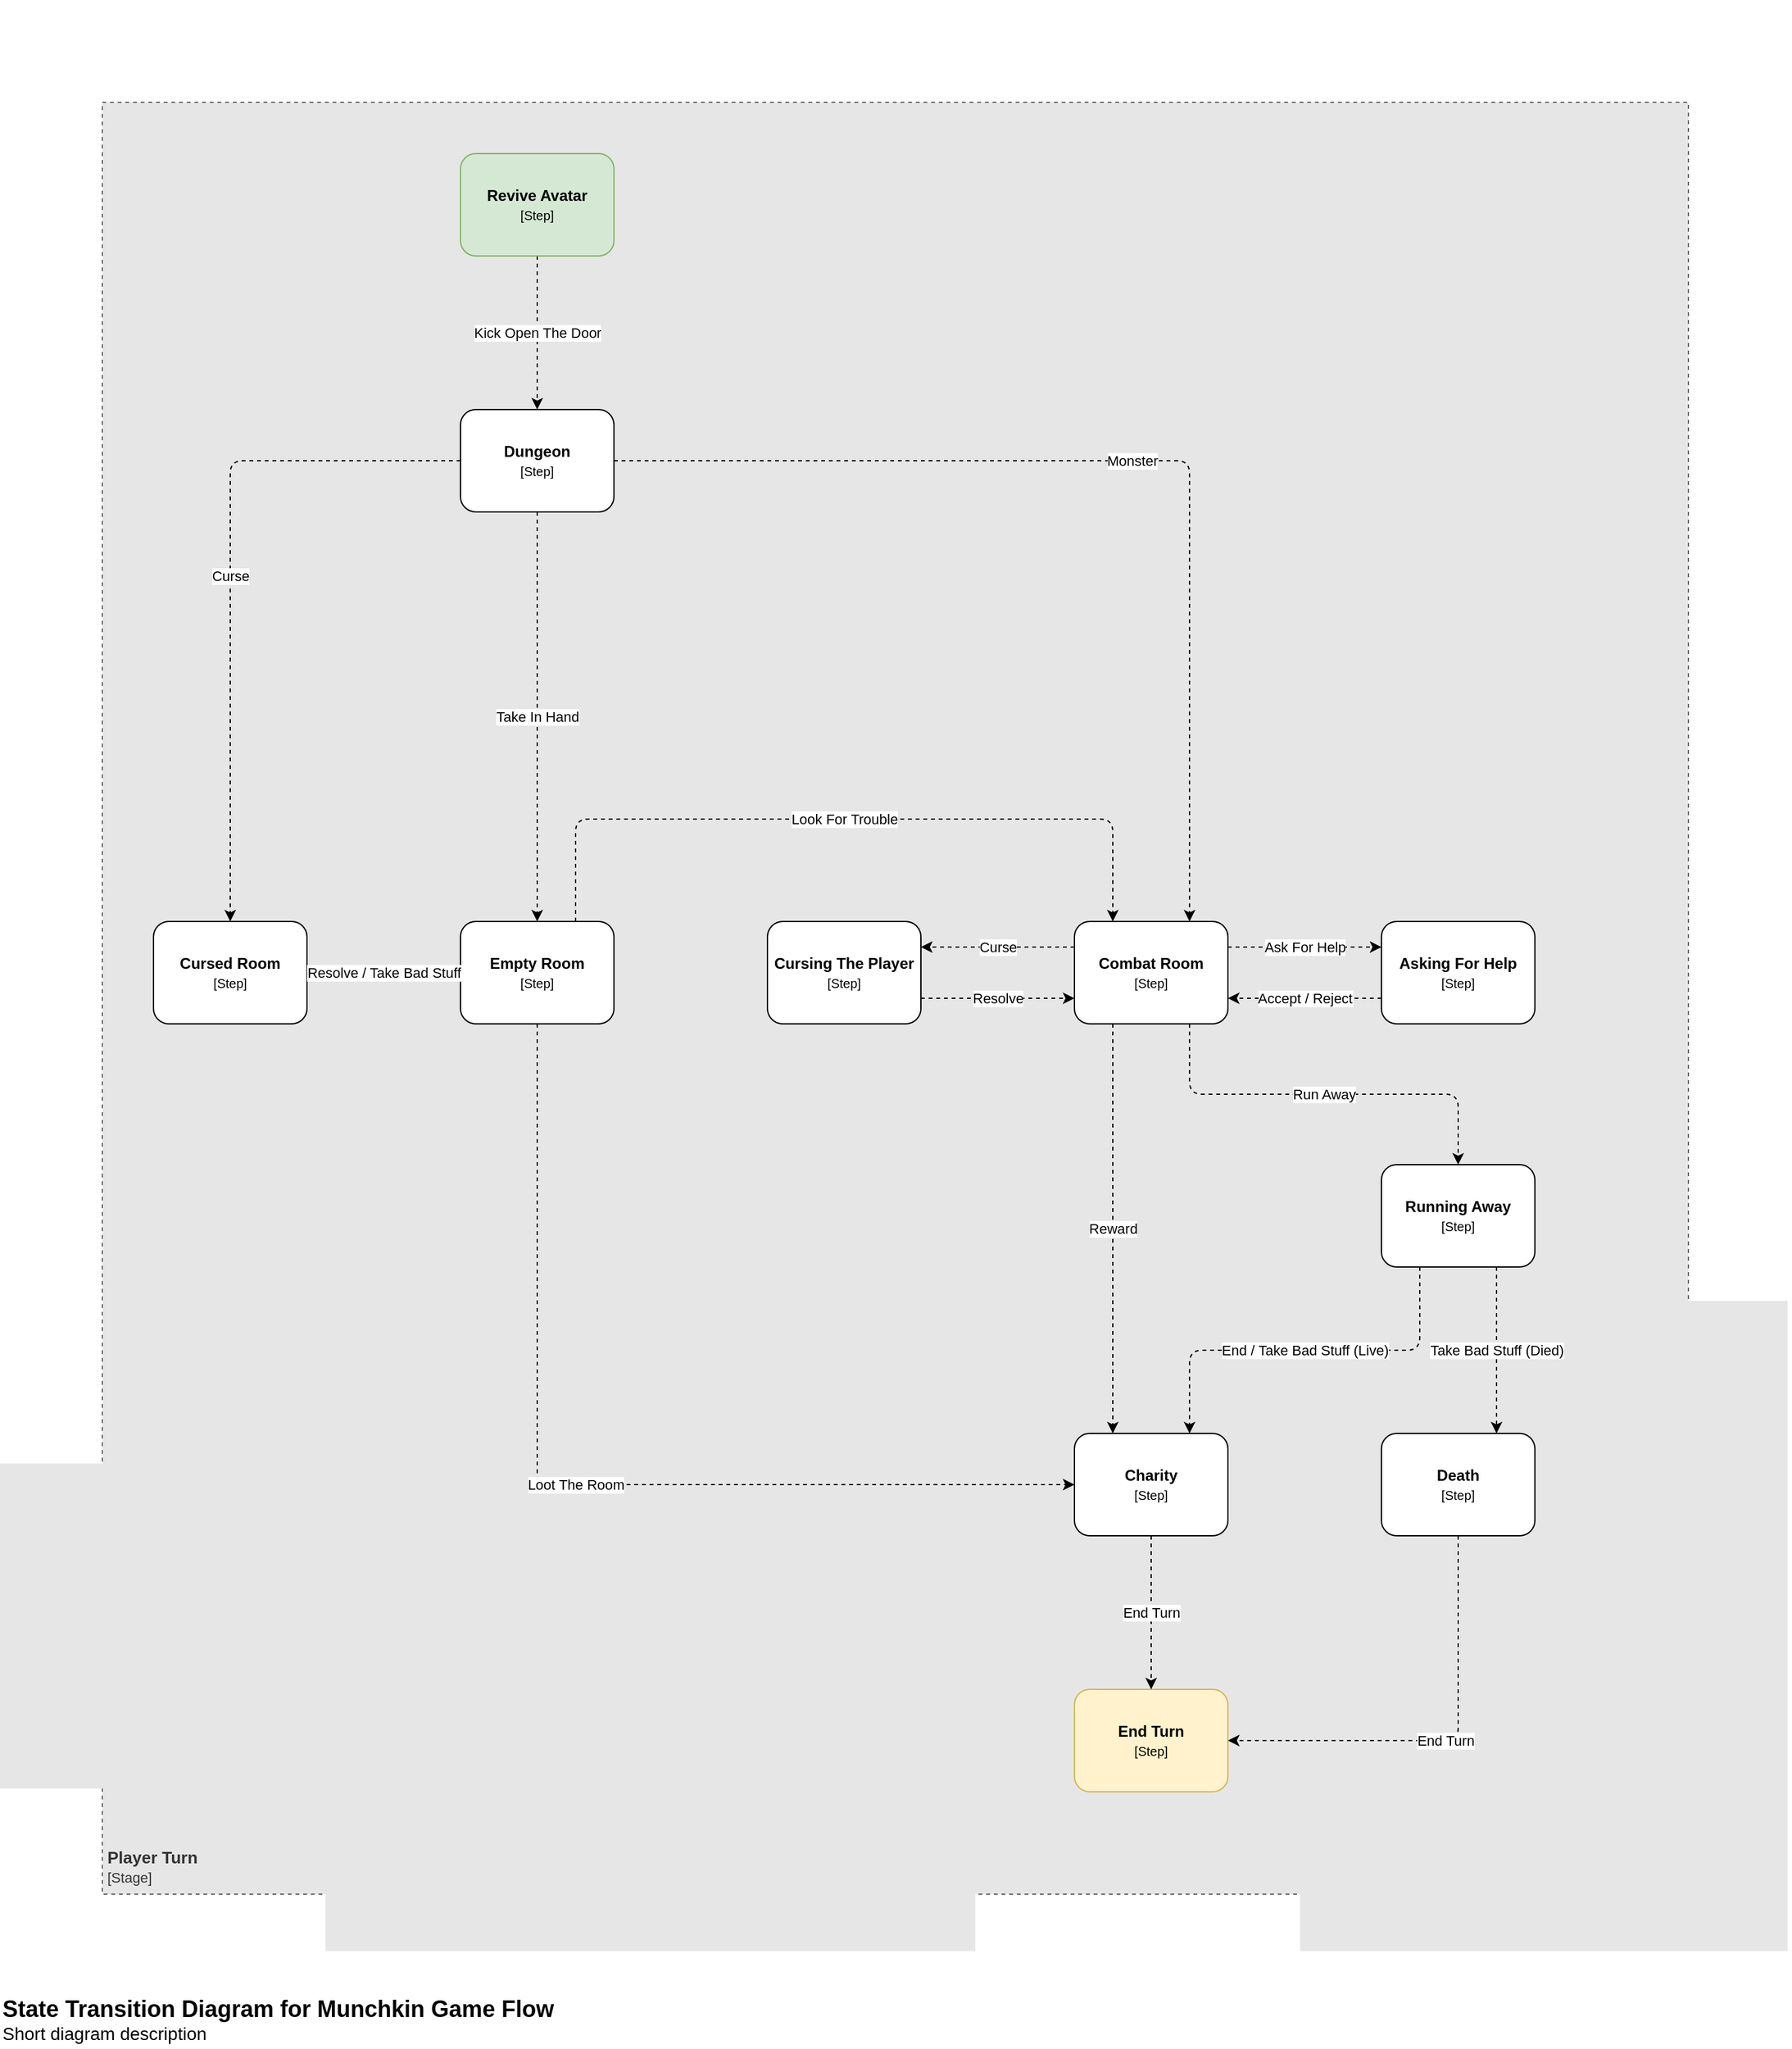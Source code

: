 <mxfile version="16.5.1" type="device" pages="3"><diagram name="component.state.player-turn" id="cXPYLvZfuLQ-jO-gukjY"><mxGraphModel dx="1209" dy="1244" grid="1" gridSize="10" guides="1" tooltips="1" connect="1" arrows="1" fold="1" page="0" pageScale="1" pageWidth="850" pageHeight="1100" math="0" shadow="0"><root><mxCell id="AWVqHF9RWZAU4xkhcVH8-0"/><mxCell id="AWVqHF9RWZAU4xkhcVH8-1" parent="AWVqHF9RWZAU4xkhcVH8-0"/><mxCell id="AWVqHF9RWZAU4xkhcVH8-2" value="&lt;b&gt;&lt;font style=&quot;font-size: 18px&quot;&gt;State Transition Diagram for Munchkin Game Flow&lt;/font&gt;&lt;/b&gt;&lt;br&gt;&lt;font style=&quot;font-size: 14px&quot;&gt;Short diagram description&lt;/font&gt;" style="rounded=0;whiteSpace=wrap;html=1;verticalAlign=bottom;align=left;strokeColor=none;fillColor=default;" parent="AWVqHF9RWZAU4xkhcVH8-1" vertex="1"><mxGeometry y="-280" width="1400" height="1600" as="geometry"/></mxCell><mxCell id="AWVqHF9RWZAU4xkhcVH8-3" value="&lt;b&gt;&lt;font style=&quot;font-size: 13px&quot;&gt;Player Turn&lt;/font&gt;&lt;/b&gt;&lt;br style=&quot;font-size: 12px&quot;&gt;&lt;font style=&quot;font-size: 11px&quot;&gt;[Stage]&lt;/font&gt;" style="rounded=0;whiteSpace=wrap;html=1;dashed=1;verticalAlign=bottom;align=left;fontSize=12;spacingBottom=4;spacingLeft=2;fillColor=#E6E6E6;fontColor=#333333;strokeColor=#666666;" parent="AWVqHF9RWZAU4xkhcVH8-1" vertex="1"><mxGeometry x="80" y="-200" width="1240" height="1400" as="geometry"/></mxCell><mxCell id="AWVqHF9RWZAU4xkhcVH8-4" value="Kick Open The Door" style="endArrow=classic;html=1;dashed=1;edgeStyle=orthogonalEdgeStyle;" parent="AWVqHF9RWZAU4xkhcVH8-1" source="AWVqHF9RWZAU4xkhcVH8-6" target="AWVqHF9RWZAU4xkhcVH8-5" edge="1"><mxGeometry width="50" height="50" relative="1" as="geometry"><mxPoint x="60" y="-40" as="sourcePoint"/><mxPoint x="130" y="-50" as="targetPoint"/></mxGeometry></mxCell><mxCell id="AWVqHF9RWZAU4xkhcVH8-5" value="&lt;b&gt;Dungeon&lt;br&gt;&lt;/b&gt;&lt;font style=&quot;font-size: 10px&quot;&gt;[Step]&lt;br&gt;&lt;/font&gt;" style="rounded=1;whiteSpace=wrap;html=1;align=center;" parent="AWVqHF9RWZAU4xkhcVH8-1" vertex="1"><mxGeometry x="360" y="40" width="120" height="80" as="geometry"/></mxCell><mxCell id="AWVqHF9RWZAU4xkhcVH8-6" value="&lt;b&gt;Revive Avatar&lt;br&gt;&lt;/b&gt;&lt;font style=&quot;font-size: 10px&quot;&gt;[Step]&lt;br&gt;&lt;/font&gt;" style="rounded=1;whiteSpace=wrap;html=1;align=center;fillColor=#d5e8d4;strokeColor=#82b366;" parent="AWVqHF9RWZAU4xkhcVH8-1" vertex="1"><mxGeometry x="360" y="-160" width="120" height="80" as="geometry"/></mxCell><mxCell id="AWVqHF9RWZAU4xkhcVH8-7" value="&lt;b&gt;Charity&lt;br&gt;&lt;/b&gt;&lt;font style=&quot;font-size: 10px&quot;&gt;[Step]&lt;br&gt;&lt;/font&gt;" style="rounded=1;whiteSpace=wrap;html=1;align=center;" parent="AWVqHF9RWZAU4xkhcVH8-1" vertex="1"><mxGeometry x="840" y="840" width="120" height="80" as="geometry"/></mxCell><mxCell id="AWVqHF9RWZAU4xkhcVH8-9" value="&lt;b&gt;Cursed Room&lt;br&gt;&lt;/b&gt;&lt;font style=&quot;font-size: 10px&quot;&gt;[Step]&lt;br&gt;&lt;/font&gt;" style="rounded=1;whiteSpace=wrap;html=1;align=center;" parent="AWVqHF9RWZAU4xkhcVH8-1" vertex="1"><mxGeometry x="120" y="440" width="120" height="80" as="geometry"/></mxCell><mxCell id="AWVqHF9RWZAU4xkhcVH8-11" value="Curse" style="endArrow=classic;html=1;dashed=1;edgeStyle=orthogonalEdgeStyle;exitX=0;exitY=0.5;exitDx=0;exitDy=0;" parent="AWVqHF9RWZAU4xkhcVH8-1" source="AWVqHF9RWZAU4xkhcVH8-5" target="AWVqHF9RWZAU4xkhcVH8-9" edge="1"><mxGeometry width="50" height="50" relative="1" as="geometry"><mxPoint x="160" y="280" as="sourcePoint"/><mxPoint x="740" y="250" as="targetPoint"/></mxGeometry></mxCell><mxCell id="AWVqHF9RWZAU4xkhcVH8-13" value="&lt;b&gt;Combat Room&lt;br&gt;&lt;/b&gt;&lt;font style=&quot;font-size: 10px&quot;&gt;[Step]&lt;br&gt;&lt;/font&gt;" style="rounded=1;whiteSpace=wrap;html=1;align=center;" parent="AWVqHF9RWZAU4xkhcVH8-1" vertex="1"><mxGeometry x="840" y="440" width="120" height="80" as="geometry"/></mxCell><mxCell id="AWVqHF9RWZAU4xkhcVH8-14" value="&lt;b&gt;Cursing The Player&lt;br&gt;&lt;/b&gt;&lt;font style=&quot;font-size: 10px&quot;&gt;[Step]&lt;br&gt;&lt;/font&gt;" style="rounded=1;whiteSpace=wrap;html=1;align=center;" parent="AWVqHF9RWZAU4xkhcVH8-1" vertex="1"><mxGeometry x="600" y="440" width="120" height="80" as="geometry"/></mxCell><mxCell id="AWVqHF9RWZAU4xkhcVH8-16" value="Look For Trouble" style="endArrow=classic;html=1;dashed=1;edgeStyle=orthogonalEdgeStyle;exitX=0.75;exitY=0;exitDx=0;exitDy=0;entryX=0.25;entryY=0;entryDx=0;entryDy=0;" parent="AWVqHF9RWZAU4xkhcVH8-1" source="AWVqHF9RWZAU4xkhcVH8-20" target="AWVqHF9RWZAU4xkhcVH8-13" edge="1"><mxGeometry width="50" height="50" relative="1" as="geometry"><mxPoint x="-60" y="160" as="sourcePoint"/><mxPoint x="600" y="280" as="targetPoint"/><Array as="points"><mxPoint x="450" y="360"/><mxPoint x="870" y="360"/></Array></mxGeometry></mxCell><mxCell id="AWVqHF9RWZAU4xkhcVH8-17" value="Reward" style="endArrow=classic;html=1;dashed=1;edgeStyle=orthogonalEdgeStyle;exitX=0.25;exitY=1;exitDx=0;exitDy=0;entryX=0.25;entryY=0;entryDx=0;entryDy=0;" parent="AWVqHF9RWZAU4xkhcVH8-1" source="AWVqHF9RWZAU4xkhcVH8-13" target="AWVqHF9RWZAU4xkhcVH8-7" edge="1"><mxGeometry width="50" height="50" relative="1" as="geometry"><mxPoint x="-740" y="720" as="sourcePoint"/><mxPoint x="780" y="640" as="targetPoint"/></mxGeometry></mxCell><mxCell id="AWVqHF9RWZAU4xkhcVH8-18" value="&lt;b&gt;Running Away&lt;br&gt;&lt;/b&gt;&lt;font style=&quot;font-size: 10px&quot;&gt;[Step]&lt;br&gt;&lt;/font&gt;" style="rounded=1;whiteSpace=wrap;html=1;align=center;" parent="AWVqHF9RWZAU4xkhcVH8-1" vertex="1"><mxGeometry x="1080" y="630" width="120" height="80" as="geometry"/></mxCell><mxCell id="AWVqHF9RWZAU4xkhcVH8-19" value="End / Take Bad Stuff (Live)" style="endArrow=classic;html=1;dashed=1;edgeStyle=orthogonalEdgeStyle;entryX=0.75;entryY=0;entryDx=0;entryDy=0;exitX=0.25;exitY=1;exitDx=0;exitDy=0;" parent="AWVqHF9RWZAU4xkhcVH8-1" source="AWVqHF9RWZAU4xkhcVH8-18" target="AWVqHF9RWZAU4xkhcVH8-7" edge="1"><mxGeometry width="50" height="50" relative="1" as="geometry"><mxPoint x="-400" y="540" as="sourcePoint"/><mxPoint y="740" as="targetPoint"/></mxGeometry></mxCell><mxCell id="AWVqHF9RWZAU4xkhcVH8-20" value="&lt;b&gt;Empty Room&lt;br&gt;&lt;/b&gt;&lt;font style=&quot;font-size: 10px&quot;&gt;[Step]&lt;br&gt;&lt;/font&gt;" style="rounded=1;whiteSpace=wrap;html=1;align=center;" parent="AWVqHF9RWZAU4xkhcVH8-1" vertex="1"><mxGeometry x="360" y="440" width="120" height="80" as="geometry"/></mxCell><mxCell id="AWVqHF9RWZAU4xkhcVH8-21" value="Resolve / Take Bad Stuff" style="endArrow=classic;html=1;dashed=1;edgeStyle=orthogonalEdgeStyle;" parent="AWVqHF9RWZAU4xkhcVH8-1" source="AWVqHF9RWZAU4xkhcVH8-9" target="AWVqHF9RWZAU4xkhcVH8-20" edge="1"><mxGeometry width="50" height="50" relative="1" as="geometry"><mxPoint x="-330" y="530" as="sourcePoint"/><mxPoint x="280" y="480" as="targetPoint"/><mxPoint as="offset"/></mxGeometry></mxCell><mxCell id="AWVqHF9RWZAU4xkhcVH8-23" value="&lt;b&gt;Death&lt;br&gt;&lt;/b&gt;&lt;font style=&quot;font-size: 10px&quot;&gt;[Step]&lt;br&gt;&lt;/font&gt;" style="rounded=1;whiteSpace=wrap;html=1;align=center;" parent="AWVqHF9RWZAU4xkhcVH8-1" vertex="1"><mxGeometry x="1080" y="840" width="120" height="80" as="geometry"/></mxCell><mxCell id="AWVqHF9RWZAU4xkhcVH8-26" value="Take In Hand" style="endArrow=classic;html=1;dashed=1;edgeStyle=orthogonalEdgeStyle;" parent="AWVqHF9RWZAU4xkhcVH8-1" source="AWVqHF9RWZAU4xkhcVH8-5" target="AWVqHF9RWZAU4xkhcVH8-20" edge="1"><mxGeometry width="50" height="50" relative="1" as="geometry"><mxPoint x="90" y="290" as="sourcePoint"/><mxPoint x="-50" y="450" as="targetPoint"/></mxGeometry></mxCell><mxCell id="AWVqHF9RWZAU4xkhcVH8-27" value="Loot The Room" style="endArrow=classic;html=1;dashed=1;edgeStyle=orthogonalEdgeStyle;entryX=0;entryY=0.5;entryDx=0;entryDy=0;exitX=0.5;exitY=1;exitDx=0;exitDy=0;" parent="AWVqHF9RWZAU4xkhcVH8-1" source="AWVqHF9RWZAU4xkhcVH8-20" target="AWVqHF9RWZAU4xkhcVH8-7" edge="1"><mxGeometry width="50" height="50" relative="1" as="geometry"><mxPoint x="210" y="290" as="sourcePoint"/><mxPoint x="320" y="340" as="targetPoint"/></mxGeometry></mxCell><mxCell id="AWVqHF9RWZAU4xkhcVH8-28" value="Curse" style="endArrow=classic;html=1;dashed=1;edgeStyle=orthogonalEdgeStyle;exitX=0;exitY=0.25;exitDx=0;exitDy=0;entryX=1;entryY=0.25;entryDx=0;entryDy=0;" parent="AWVqHF9RWZAU4xkhcVH8-1" source="AWVqHF9RWZAU4xkhcVH8-13" target="AWVqHF9RWZAU4xkhcVH8-14" edge="1"><mxGeometry width="50" height="50" relative="1" as="geometry"><mxPoint x="410" y="440" as="sourcePoint"/><mxPoint x="540" y="520" as="targetPoint"/></mxGeometry></mxCell><mxCell id="AWVqHF9RWZAU4xkhcVH8-29" value="Resolve" style="endArrow=classic;html=1;dashed=1;edgeStyle=orthogonalEdgeStyle;exitX=1;exitY=0.75;exitDx=0;exitDy=0;entryX=0;entryY=0.75;entryDx=0;entryDy=0;" parent="AWVqHF9RWZAU4xkhcVH8-1" source="AWVqHF9RWZAU4xkhcVH8-14" target="AWVqHF9RWZAU4xkhcVH8-13" edge="1"><mxGeometry width="50" height="50" relative="1" as="geometry"><mxPoint x="910" y="790" as="sourcePoint"/><mxPoint x="830" y="630" as="targetPoint"/></mxGeometry></mxCell><mxCell id="AWVqHF9RWZAU4xkhcVH8-30" value="&lt;b&gt;Asking For Help&lt;br&gt;&lt;/b&gt;&lt;font style=&quot;font-size: 10px&quot;&gt;[Step]&lt;br&gt;&lt;/font&gt;" style="rounded=1;whiteSpace=wrap;html=1;align=center;" parent="AWVqHF9RWZAU4xkhcVH8-1" vertex="1"><mxGeometry x="1080" y="440" width="120" height="80" as="geometry"/></mxCell><mxCell id="AWVqHF9RWZAU4xkhcVH8-31" value="Ask For Help" style="endArrow=classic;html=1;dashed=1;edgeStyle=orthogonalEdgeStyle;entryX=0;entryY=0.25;entryDx=0;entryDy=0;exitX=1;exitY=0.25;exitDx=0;exitDy=0;" parent="AWVqHF9RWZAU4xkhcVH8-1" source="AWVqHF9RWZAU4xkhcVH8-13" target="AWVqHF9RWZAU4xkhcVH8-30" edge="1"><mxGeometry width="50" height="50" relative="1" as="geometry"><mxPoint x="580" y="640" as="sourcePoint"/><mxPoint x="830" y="610" as="targetPoint"/></mxGeometry></mxCell><mxCell id="AWVqHF9RWZAU4xkhcVH8-32" value="Accept / Reject" style="endArrow=classic;html=1;dashed=1;edgeStyle=orthogonalEdgeStyle;exitX=0;exitY=0.75;exitDx=0;exitDy=0;entryX=1;entryY=0.75;entryDx=0;entryDy=0;" parent="AWVqHF9RWZAU4xkhcVH8-1" source="AWVqHF9RWZAU4xkhcVH8-30" target="AWVqHF9RWZAU4xkhcVH8-13" edge="1"><mxGeometry width="50" height="50" relative="1" as="geometry"><mxPoint x="830" y="650" as="sourcePoint"/><mxPoint x="580" y="680" as="targetPoint"/></mxGeometry></mxCell><mxCell id="AWVqHF9RWZAU4xkhcVH8-34" value="Run Away" style="endArrow=classic;html=1;dashed=1;edgeStyle=orthogonalEdgeStyle;exitX=0.75;exitY=1;exitDx=0;exitDy=0;" parent="AWVqHF9RWZAU4xkhcVH8-1" source="AWVqHF9RWZAU4xkhcVH8-13" target="AWVqHF9RWZAU4xkhcVH8-18" edge="1"><mxGeometry width="50" height="50" relative="1" as="geometry"><mxPoint x="530" y="940" as="sourcePoint"/><mxPoint x="210" y="850" as="targetPoint"/></mxGeometry></mxCell><mxCell id="AWVqHF9RWZAU4xkhcVH8-35" value="Take Bad Stuff (Died)" style="endArrow=classic;html=1;dashed=1;edgeStyle=orthogonalEdgeStyle;exitX=0.75;exitY=1;exitDx=0;exitDy=0;entryX=0.75;entryY=0;entryDx=0;entryDy=0;" parent="AWVqHF9RWZAU4xkhcVH8-1" source="AWVqHF9RWZAU4xkhcVH8-18" target="AWVqHF9RWZAU4xkhcVH8-23" edge="1"><mxGeometry width="50" height="50" relative="1" as="geometry"><mxPoint x="580" y="640" as="sourcePoint"/><mxPoint x="1220" y="840" as="targetPoint"/><mxPoint as="offset"/></mxGeometry></mxCell><mxCell id="_f0GcWDzzWfcg86SFK2l-0" value="Monster" style="endArrow=classic;html=1;dashed=1;edgeStyle=orthogonalEdgeStyle;entryX=0.75;entryY=0;entryDx=0;entryDy=0;" parent="AWVqHF9RWZAU4xkhcVH8-1" source="AWVqHF9RWZAU4xkhcVH8-5" target="AWVqHF9RWZAU4xkhcVH8-13" edge="1"><mxGeometry width="50" height="50" relative="1" as="geometry"><mxPoint x="90" y="290" as="sourcePoint"/><mxPoint x="-50" y="450" as="targetPoint"/></mxGeometry></mxCell><mxCell id="Yfw0GV_FwTOtBfbygZ8k-0" value="&lt;b&gt;End Turn&lt;br&gt;&lt;/b&gt;&lt;font style=&quot;font-size: 10px&quot;&gt;[Step]&lt;br&gt;&lt;/font&gt;" style="rounded=1;whiteSpace=wrap;html=1;align=center;fillColor=#fff2cc;strokeColor=#d6b656;" parent="AWVqHF9RWZAU4xkhcVH8-1" vertex="1"><mxGeometry x="840" y="1040" width="120" height="80" as="geometry"/></mxCell><mxCell id="Yfw0GV_FwTOtBfbygZ8k-3" value="End Turn" style="endArrow=classic;html=1;dashed=1;edgeStyle=orthogonalEdgeStyle;" parent="AWVqHF9RWZAU4xkhcVH8-1" source="AWVqHF9RWZAU4xkhcVH8-7" target="Yfw0GV_FwTOtBfbygZ8k-0" edge="1"><mxGeometry width="50" height="50" relative="1" as="geometry"><mxPoint x="860" y="480" as="sourcePoint"/><mxPoint x="740" y="480" as="targetPoint"/></mxGeometry></mxCell><mxCell id="EmAt43d0vA_UcBMfibXD-0" value="End Turn" style="endArrow=classic;html=1;dashed=1;edgeStyle=orthogonalEdgeStyle;entryX=1;entryY=0.5;entryDx=0;entryDy=0;exitX=0.5;exitY=1;exitDx=0;exitDy=0;" parent="AWVqHF9RWZAU4xkhcVH8-1" source="AWVqHF9RWZAU4xkhcVH8-23" target="Yfw0GV_FwTOtBfbygZ8k-0" edge="1"><mxGeometry width="50" height="50" relative="1" as="geometry"><mxPoint x="910" y="930" as="sourcePoint"/><mxPoint x="910" y="1050.0" as="targetPoint"/></mxGeometry></mxCell></root></mxGraphModel></diagram><diagram id="Im3VR3nN-qH2-dpA85Vk" name="orleans.grains.communication"><mxGraphModel dx="1849" dy="844" grid="1" gridSize="10" guides="1" tooltips="1" connect="1" arrows="1" fold="1" page="0" pageScale="1" pageWidth="850" pageHeight="1100" math="0" shadow="0"><root><mxCell id="dSNGn81zlRnS_wXbjvsk-0"/><mxCell id="dSNGn81zlRnS_wXbjvsk-1" parent="dSNGn81zlRnS_wXbjvsk-0"/><mxCell id="dSNGn81zlRnS_wXbjvsk-22" value="&lt;b&gt;&lt;font style=&quot;font-size: 18px&quot;&gt;Relationship Diagram for Munchkin Entity Grains&lt;/font&gt;&lt;/b&gt;&lt;br&gt;&lt;font style=&quot;font-size: 14px&quot;&gt;Short diagram description&lt;/font&gt;" style="rounded=0;whiteSpace=wrap;html=1;verticalAlign=bottom;align=left;strokeColor=none;" parent="dSNGn81zlRnS_wXbjvsk-1" vertex="1"><mxGeometry x="-80" y="240" width="1080" height="1000" as="geometry"/></mxCell><mxCell id="dSNGn81zlRnS_wXbjvsk-2" value="&lt;b&gt;Table&lt;br&gt;&lt;/b&gt;&lt;font style=&quot;font-size: 10px&quot;&gt;[Component: IGran]&lt;br&gt;&lt;/font&gt;" style="rounded=1;whiteSpace=wrap;html=1;fillColor=#0050ef;strokeColor=#001DBC;fontColor=#ffffff;align=center;" parent="dSNGn81zlRnS_wXbjvsk-1" vertex="1"><mxGeometry x="400" y="640" width="120" height="80" as="geometry"/></mxCell><mxCell id="dSNGn81zlRnS_wXbjvsk-3" value="&lt;b&gt;Card&lt;br&gt;&lt;/b&gt;&lt;font style=&quot;font-size: 10px&quot;&gt;[Component: IGran]&lt;br&gt;&lt;/font&gt;" style="rounded=1;whiteSpace=wrap;html=1;fillColor=#0050ef;strokeColor=#001DBC;fontColor=#ffffff;align=center;" parent="dSNGn81zlRnS_wXbjvsk-1" vertex="1"><mxGeometry x="200" y="1040" width="120" height="80" as="geometry"/></mxCell><mxCell id="dSNGn81zlRnS_wXbjvsk-4" value="&lt;b&gt;Player&lt;br&gt;&lt;/b&gt;&lt;font style=&quot;font-size: 10px&quot;&gt;[Component: IGran]&lt;br&gt;&lt;/font&gt;" style="rounded=1;whiteSpace=wrap;html=1;fillColor=#0050ef;strokeColor=#001DBC;fontColor=#ffffff;align=center;" parent="dSNGn81zlRnS_wXbjvsk-1" vertex="1"><mxGeometry x="600" y="1040" width="120" height="80" as="geometry"/></mxCell><mxCell id="dSNGn81zlRnS_wXbjvsk-6" value="Call&lt;br&gt;&lt;font style=&quot;font-size: 10px&quot;&gt;[Network]&lt;/font&gt;" style="endArrow=classic;html=1;edgeStyle=orthogonalEdgeStyle;entryX=0;entryY=0.75;entryDx=0;entryDy=0;exitX=0.5;exitY=0;exitDx=0;exitDy=0;" parent="dSNGn81zlRnS_wXbjvsk-1" source="dSNGn81zlRnS_wXbjvsk-3" target="dSNGn81zlRnS_wXbjvsk-2" edge="1"><mxGeometry width="50" height="50" relative="1" as="geometry"><mxPoint x="180" y="830" as="sourcePoint"/><mxPoint x="260" y="750" as="targetPoint"/></mxGeometry></mxCell><mxCell id="dSNGn81zlRnS_wXbjvsk-7" value="Call&lt;br&gt;&lt;font style=&quot;font-size: 10px&quot;&gt;[Network]&lt;/font&gt;" style="endArrow=classic;html=1;edgeStyle=orthogonalEdgeStyle;exitX=0.5;exitY=0;exitDx=0;exitDy=0;entryX=1;entryY=0.75;entryDx=0;entryDy=0;" parent="dSNGn81zlRnS_wXbjvsk-1" source="dSNGn81zlRnS_wXbjvsk-4" target="dSNGn81zlRnS_wXbjvsk-2" edge="1"><mxGeometry width="50" height="50" relative="1" as="geometry"><mxPoint x="450" y="570" as="sourcePoint"/><mxPoint x="490" y="720" as="targetPoint"/></mxGeometry></mxCell><mxCell id="dSNGn81zlRnS_wXbjvsk-8" value="&lt;b&gt;Dungeon&lt;br&gt;&lt;/b&gt;&lt;font style=&quot;font-size: 10px&quot;&gt;[Component: IGran]&lt;br&gt;&lt;/font&gt;" style="rounded=1;whiteSpace=wrap;html=1;fillColor=#0050ef;strokeColor=#001DBC;fontColor=#ffffff;align=center;" parent="dSNGn81zlRnS_wXbjvsk-1" vertex="1"><mxGeometry x="400" y="840" width="120" height="80" as="geometry"/></mxCell><mxCell id="dSNGn81zlRnS_wXbjvsk-9" value="Use&lt;br&gt;&lt;font style=&quot;font-size: 10px&quot;&gt;[Reference]&lt;/font&gt;" style="endArrow=classic;html=1;dashed=1;edgeStyle=orthogonalEdgeStyle;" parent="dSNGn81zlRnS_wXbjvsk-1" source="dSNGn81zlRnS_wXbjvsk-2" target="dSNGn81zlRnS_wXbjvsk-8" edge="1"><mxGeometry width="50" height="50" relative="1" as="geometry"><mxPoint x="470" y="620" as="sourcePoint"/><mxPoint x="550" y="540" as="targetPoint"/></mxGeometry></mxCell><mxCell id="dSNGn81zlRnS_wXbjvsk-13" value="&lt;b&gt;Stage&lt;br&gt;&lt;/b&gt;&lt;font style=&quot;font-size: 10px&quot;&gt;[Component: IGran]&lt;br&gt;&lt;/font&gt;" style="rounded=1;whiteSpace=wrap;html=1;fillColor=#0050ef;strokeColor=#001DBC;fontColor=#ffffff;align=center;" parent="dSNGn81zlRnS_wXbjvsk-1" vertex="1"><mxGeometry x="600" y="480" width="120" height="80" as="geometry"/></mxCell><mxCell id="dSNGn81zlRnS_wXbjvsk-16" value="&lt;b&gt;Game Engine&lt;br&gt;&lt;/b&gt;&lt;font style=&quot;font-size: 10px&quot;&gt;[Component: IGran]&lt;br&gt;&lt;/font&gt;" style="rounded=1;whiteSpace=wrap;html=1;fillColor=#0050ef;strokeColor=#001DBC;fontColor=#ffffff;align=center;" parent="dSNGn81zlRnS_wXbjvsk-1" vertex="1"><mxGeometry x="800" y="320" width="120" height="80" as="geometry"/></mxCell><mxCell id="dSNGn81zlRnS_wXbjvsk-19" value="Call&lt;br&gt;&lt;font style=&quot;font-size: 10px&quot;&gt;[Network]&lt;/font&gt;" style="endArrow=classic;html=1;edgeStyle=orthogonalEdgeStyle;entryX=1;entryY=0.5;entryDx=0;entryDy=0;exitX=0.5;exitY=1;exitDx=0;exitDy=0;" parent="dSNGn81zlRnS_wXbjvsk-1" source="dSNGn81zlRnS_wXbjvsk-16" target="dSNGn81zlRnS_wXbjvsk-13" edge="1"><mxGeometry width="50" height="50" relative="1" as="geometry"><mxPoint x="810" y="620" as="sourcePoint"/><mxPoint x="890" y="540" as="targetPoint"/></mxGeometry></mxCell><mxCell id="dSNGn81zlRnS_wXbjvsk-20" value="Call&lt;br&gt;&lt;font style=&quot;font-size: 10px&quot;&gt;[Network]&lt;/font&gt;" style="endArrow=classic;html=1;edgeStyle=orthogonalEdgeStyle;exitX=0;exitY=0.5;exitDx=0;exitDy=0;entryX=0.75;entryY=0;entryDx=0;entryDy=0;" parent="dSNGn81zlRnS_wXbjvsk-1" source="dSNGn81zlRnS_wXbjvsk-13" target="dSNGn81zlRnS_wXbjvsk-2" edge="1"><mxGeometry width="50" height="50" relative="1" as="geometry"><mxPoint x="680" y="490" as="sourcePoint"/><mxPoint x="760" y="410" as="targetPoint"/></mxGeometry></mxCell><mxCell id="dSNGn81zlRnS_wXbjvsk-21" value="Use&lt;br&gt;&lt;font style=&quot;font-size: 10px&quot;&gt;[Reference]&lt;/font&gt;" style="endArrow=classic;html=1;dashed=1;edgeStyle=orthogonalEdgeStyle;entryX=0.5;entryY=0;entryDx=0;entryDy=0;" parent="dSNGn81zlRnS_wXbjvsk-1" source="dSNGn81zlRnS_wXbjvsk-16" target="dSNGn81zlRnS_wXbjvsk-2" edge="1"><mxGeometry width="50" height="50" relative="1" as="geometry"><mxPoint x="750" y="590" as="sourcePoint"/><mxPoint x="830" y="510" as="targetPoint"/></mxGeometry></mxCell><mxCell id="4Hfikv-UBA2A7VXjmOVy-0" value="Call&lt;br&gt;&lt;font style=&quot;font-size: 10px&quot;&gt;[Network]&lt;/font&gt;" style="endArrow=classic;html=1;edgeStyle=orthogonalEdgeStyle;exitX=0.75;exitY=0;exitDx=0;exitDy=0;entryX=0;entryY=0.5;entryDx=0;entryDy=0;" parent="dSNGn81zlRnS_wXbjvsk-1" source="dSNGn81zlRnS_wXbjvsk-3" target="dSNGn81zlRnS_wXbjvsk-8" edge="1"><mxGeometry width="50" height="50" relative="1" as="geometry"><mxPoint x="-10" y="690" as="sourcePoint"/><mxPoint x="70" y="610" as="targetPoint"/></mxGeometry></mxCell><mxCell id="s6ow46q0DoFCibo5CEGo-0" value="Use&lt;br&gt;&lt;font style=&quot;font-size: 10px&quot;&gt;[Reference]&lt;/font&gt;" style="endArrow=classic;html=1;dashed=1;edgeStyle=orthogonalEdgeStyle;exitX=1;exitY=0.25;exitDx=0;exitDy=0;entryX=0.5;entryY=0;entryDx=0;entryDy=0;" parent="dSNGn81zlRnS_wXbjvsk-1" source="dSNGn81zlRnS_wXbjvsk-2" target="s6ow46q0DoFCibo5CEGo-6" edge="1"><mxGeometry width="50" height="50" relative="1" as="geometry"><mxPoint x="530" y="730" as="sourcePoint"/><mxPoint x="330" y="730" as="targetPoint"/></mxGeometry></mxCell><mxCell id="s6ow46q0DoFCibo5CEGo-1" value="Use&lt;br&gt;&lt;font style=&quot;font-size: 10px&quot;&gt;[Reference]&lt;/font&gt;" style="endArrow=classic;html=1;dashed=1;edgeStyle=orthogonalEdgeStyle;entryX=0.5;entryY=0;entryDx=0;entryDy=0;exitX=0;exitY=0.25;exitDx=0;exitDy=0;" parent="dSNGn81zlRnS_wXbjvsk-1" source="dSNGn81zlRnS_wXbjvsk-2" target="s6ow46q0DoFCibo5CEGo-2" edge="1"><mxGeometry width="50" height="50" relative="1" as="geometry"><mxPoint x="460" y="900" as="sourcePoint"/><mxPoint x="260" y="900" as="targetPoint"/></mxGeometry></mxCell><mxCell id="s6ow46q0DoFCibo5CEGo-2" value="&lt;b&gt;Card Deck&lt;br&gt;&lt;/b&gt;&lt;font style=&quot;font-size: 10px&quot;&gt;[Component: IGran]&lt;br&gt;&lt;/font&gt;" style="rounded=1;whiteSpace=wrap;html=1;fillColor=#0050ef;strokeColor=#001DBC;fontColor=#ffffff;align=center;" parent="dSNGn81zlRnS_wXbjvsk-1" vertex="1"><mxGeometry y="840" width="120" height="80" as="geometry"/></mxCell><mxCell id="s6ow46q0DoFCibo5CEGo-3" value="Use&lt;br&gt;&lt;font style=&quot;font-size: 10px&quot;&gt;[Reference]&lt;/font&gt;" style="endArrow=classic;html=1;dashed=1;edgeStyle=orthogonalEdgeStyle;entryX=0;entryY=0.5;entryDx=0;entryDy=0;exitX=0.5;exitY=1;exitDx=0;exitDy=0;" parent="dSNGn81zlRnS_wXbjvsk-1" source="s6ow46q0DoFCibo5CEGo-2" target="dSNGn81zlRnS_wXbjvsk-3" edge="1"><mxGeometry width="50" height="50" relative="1" as="geometry"><mxPoint x="450" y="710" as="sourcePoint"/><mxPoint x="320" y="760" as="targetPoint"/></mxGeometry></mxCell><mxCell id="s6ow46q0DoFCibo5CEGo-6" value="&lt;b&gt;Player Collection&lt;br&gt;&lt;/b&gt;&lt;font style=&quot;font-size: 10px&quot;&gt;[Component: IGran]&lt;br&gt;&lt;/font&gt;" style="rounded=1;whiteSpace=wrap;html=1;fillColor=#0050ef;strokeColor=#001DBC;fontColor=#ffffff;align=center;" parent="dSNGn81zlRnS_wXbjvsk-1" vertex="1"><mxGeometry x="800" y="840" width="120" height="80" as="geometry"/></mxCell><mxCell id="s6ow46q0DoFCibo5CEGo-7" value="Use&lt;br&gt;&lt;font style=&quot;font-size: 10px&quot;&gt;[Reference]&lt;/font&gt;" style="endArrow=classic;html=1;dashed=1;edgeStyle=orthogonalEdgeStyle;entryX=1;entryY=0.5;entryDx=0;entryDy=0;exitX=0.5;exitY=1;exitDx=0;exitDy=0;" parent="dSNGn81zlRnS_wXbjvsk-1" source="s6ow46q0DoFCibo5CEGo-6" target="dSNGn81zlRnS_wXbjvsk-4" edge="1"><mxGeometry width="50" height="50" relative="1" as="geometry"><mxPoint x="350" y="930" as="sourcePoint"/><mxPoint x="490" y="1030" as="targetPoint"/></mxGeometry></mxCell><mxCell id="s6ow46q0DoFCibo5CEGo-8" value="Call&lt;br&gt;&lt;font style=&quot;font-size: 10px&quot;&gt;[Network]&lt;/font&gt;" style="endArrow=classic;html=1;edgeStyle=orthogonalEdgeStyle;entryX=1;entryY=0.5;entryDx=0;entryDy=0;exitX=0.25;exitY=0;exitDx=0;exitDy=0;" parent="dSNGn81zlRnS_wXbjvsk-1" source="dSNGn81zlRnS_wXbjvsk-4" target="dSNGn81zlRnS_wXbjvsk-8" edge="1"><mxGeometry width="50" height="50" relative="1" as="geometry"><mxPoint x="610" y="1070" as="sourcePoint"/><mxPoint x="500" y="770" as="targetPoint"/></mxGeometry></mxCell><mxCell id="s6ow46q0DoFCibo5CEGo-10" value="Call&lt;br&gt;&lt;font style=&quot;font-size: 10px&quot;&gt;[Network]&lt;/font&gt;" style="endArrow=classic;html=1;edgeStyle=orthogonalEdgeStyle;entryX=0;entryY=0.25;entryDx=0;entryDy=0;exitX=1;exitY=0.25;exitDx=0;exitDy=0;" parent="dSNGn81zlRnS_wXbjvsk-1" source="dSNGn81zlRnS_wXbjvsk-3" target="dSNGn81zlRnS_wXbjvsk-4" edge="1"><mxGeometry width="50" height="50" relative="1" as="geometry"><mxPoint x="270" y="1050" as="sourcePoint"/><mxPoint x="410" y="710" as="targetPoint"/></mxGeometry></mxCell><mxCell id="s6ow46q0DoFCibo5CEGo-11" value="Call&lt;br&gt;&lt;font style=&quot;font-size: 10px&quot;&gt;[Network]&lt;/font&gt;" style="endArrow=classic;html=1;edgeStyle=orthogonalEdgeStyle;entryX=1;entryY=0.75;entryDx=0;entryDy=0;exitX=0;exitY=0.75;exitDx=0;exitDy=0;" parent="dSNGn81zlRnS_wXbjvsk-1" source="dSNGn81zlRnS_wXbjvsk-4" target="dSNGn81zlRnS_wXbjvsk-3" edge="1"><mxGeometry width="50" height="50" relative="1" as="geometry"><mxPoint x="410" y="1300" as="sourcePoint"/><mxPoint x="610" y="1070" as="targetPoint"/></mxGeometry></mxCell></root></mxGraphModel></diagram><diagram id="9XI5N7UPUt5lytTSLQpK" name="component.request-sink"><mxGraphModel dx="1342" dy="844" grid="1" gridSize="10" guides="1" tooltips="1" connect="1" arrows="1" fold="1" page="0" pageScale="1" pageWidth="850" pageHeight="1100" math="0" shadow="0"><root><mxCell id="dLhFZ0z70TnNjhkAtN2m-0"/><mxCell id="dLhFZ0z70TnNjhkAtN2m-1" parent="dLhFZ0z70TnNjhkAtN2m-0"/><mxCell id="-NLURU0mRCI0-AmfmzRN-3" value="User Interface" style="rounded=1;whiteSpace=wrap;html=1;verticalAlign=bottom;dashed=1;" parent="dLhFZ0z70TnNjhkAtN2m-1" vertex="1"><mxGeometry x="250" y="380" width="260" height="310" as="geometry"/></mxCell><mxCell id="dLhFZ0z70TnNjhkAtN2m-2" value="Source" style="rounded=1;whiteSpace=wrap;html=1;verticalAlign=top;dashed=1;" parent="dLhFZ0z70TnNjhkAtN2m-1" vertex="1"><mxGeometry x="280" y="280" width="200" height="90" as="geometry"/></mxCell><mxCell id="dLhFZ0z70TnNjhkAtN2m-3" value="Request Handler" style="rounded=1;whiteSpace=wrap;html=1;verticalAlign=bottom;dashed=1;" parent="dLhFZ0z70TnNjhkAtN2m-1" vertex="1"><mxGeometry x="270" y="390" width="220" height="270" as="geometry"/></mxCell><mxCell id="dLhFZ0z70TnNjhkAtN2m-4" value="Response&amp;lt;T&amp;gt;" style="rounded=1;whiteSpace=wrap;html=1;dashed=1;verticalAlign=middle;" parent="dLhFZ0z70TnNjhkAtN2m-1" vertex="1"><mxGeometry x="290" y="310" width="180" height="160" as="geometry"/></mxCell><mxCell id="CggYr2z8cueNc_YofEaQ-0" value="Task" style="rounded=1;whiteSpace=wrap;html=1;dashed=1;verticalAlign=middle;" parent="dLhFZ0z70TnNjhkAtN2m-1" vertex="1"><mxGeometry x="300" y="320" width="160" height="40" as="geometry"/></mxCell><mxCell id="-NLURU0mRCI0-AmfmzRN-2" value="Dynamic Action" style="rounded=1;whiteSpace=wrap;html=1;verticalAlign=bottom;dashed=1;" parent="dLhFZ0z70TnNjhkAtN2m-1" vertex="1"><mxGeometry x="290" y="480" width="180" height="150" as="geometry"/></mxCell><mxCell id="dLhFZ0z70TnNjhkAtN2m-7" value="TaskCompletionSource" style="rounded=1;whiteSpace=wrap;html=1;dashed=1;verticalAlign=middle;" parent="dLhFZ0z70TnNjhkAtN2m-1" vertex="1"><mxGeometry x="300" y="420" width="160" height="100" as="geometry"/></mxCell></root></mxGraphModel></diagram></mxfile>
